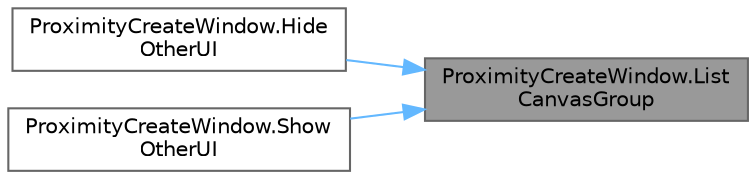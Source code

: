 digraph "ProximityCreateWindow.ListCanvasGroup"
{
 // LATEX_PDF_SIZE
  bgcolor="transparent";
  edge [fontname=Helvetica,fontsize=10,labelfontname=Helvetica,labelfontsize=10];
  node [fontname=Helvetica,fontsize=10,shape=box,height=0.2,width=0.4];
  rankdir="RL";
  Node1 [id="Node000001",label="ProximityCreateWindow.List\lCanvasGroup",height=0.2,width=0.4,color="gray40", fillcolor="grey60", style="filled", fontcolor="black",tooltip=" "];
  Node1 -> Node2 [id="edge3_Node000001_Node000002",dir="back",color="steelblue1",style="solid",tooltip=" "];
  Node2 [id="Node000002",label="ProximityCreateWindow.Hide\lOtherUI",height=0.2,width=0.4,color="grey40", fillcolor="white", style="filled",URL="$class_proximity_create_window.html#a6704b0f2864a1e27e34d6ad26ac427ed",tooltip=" "];
  Node1 -> Node3 [id="edge4_Node000001_Node000003",dir="back",color="steelblue1",style="solid",tooltip=" "];
  Node3 [id="Node000003",label="ProximityCreateWindow.Show\lOtherUI",height=0.2,width=0.4,color="grey40", fillcolor="white", style="filled",URL="$class_proximity_create_window.html#ab5d069282139aff2932ffa866f629151",tooltip=" "];
}
